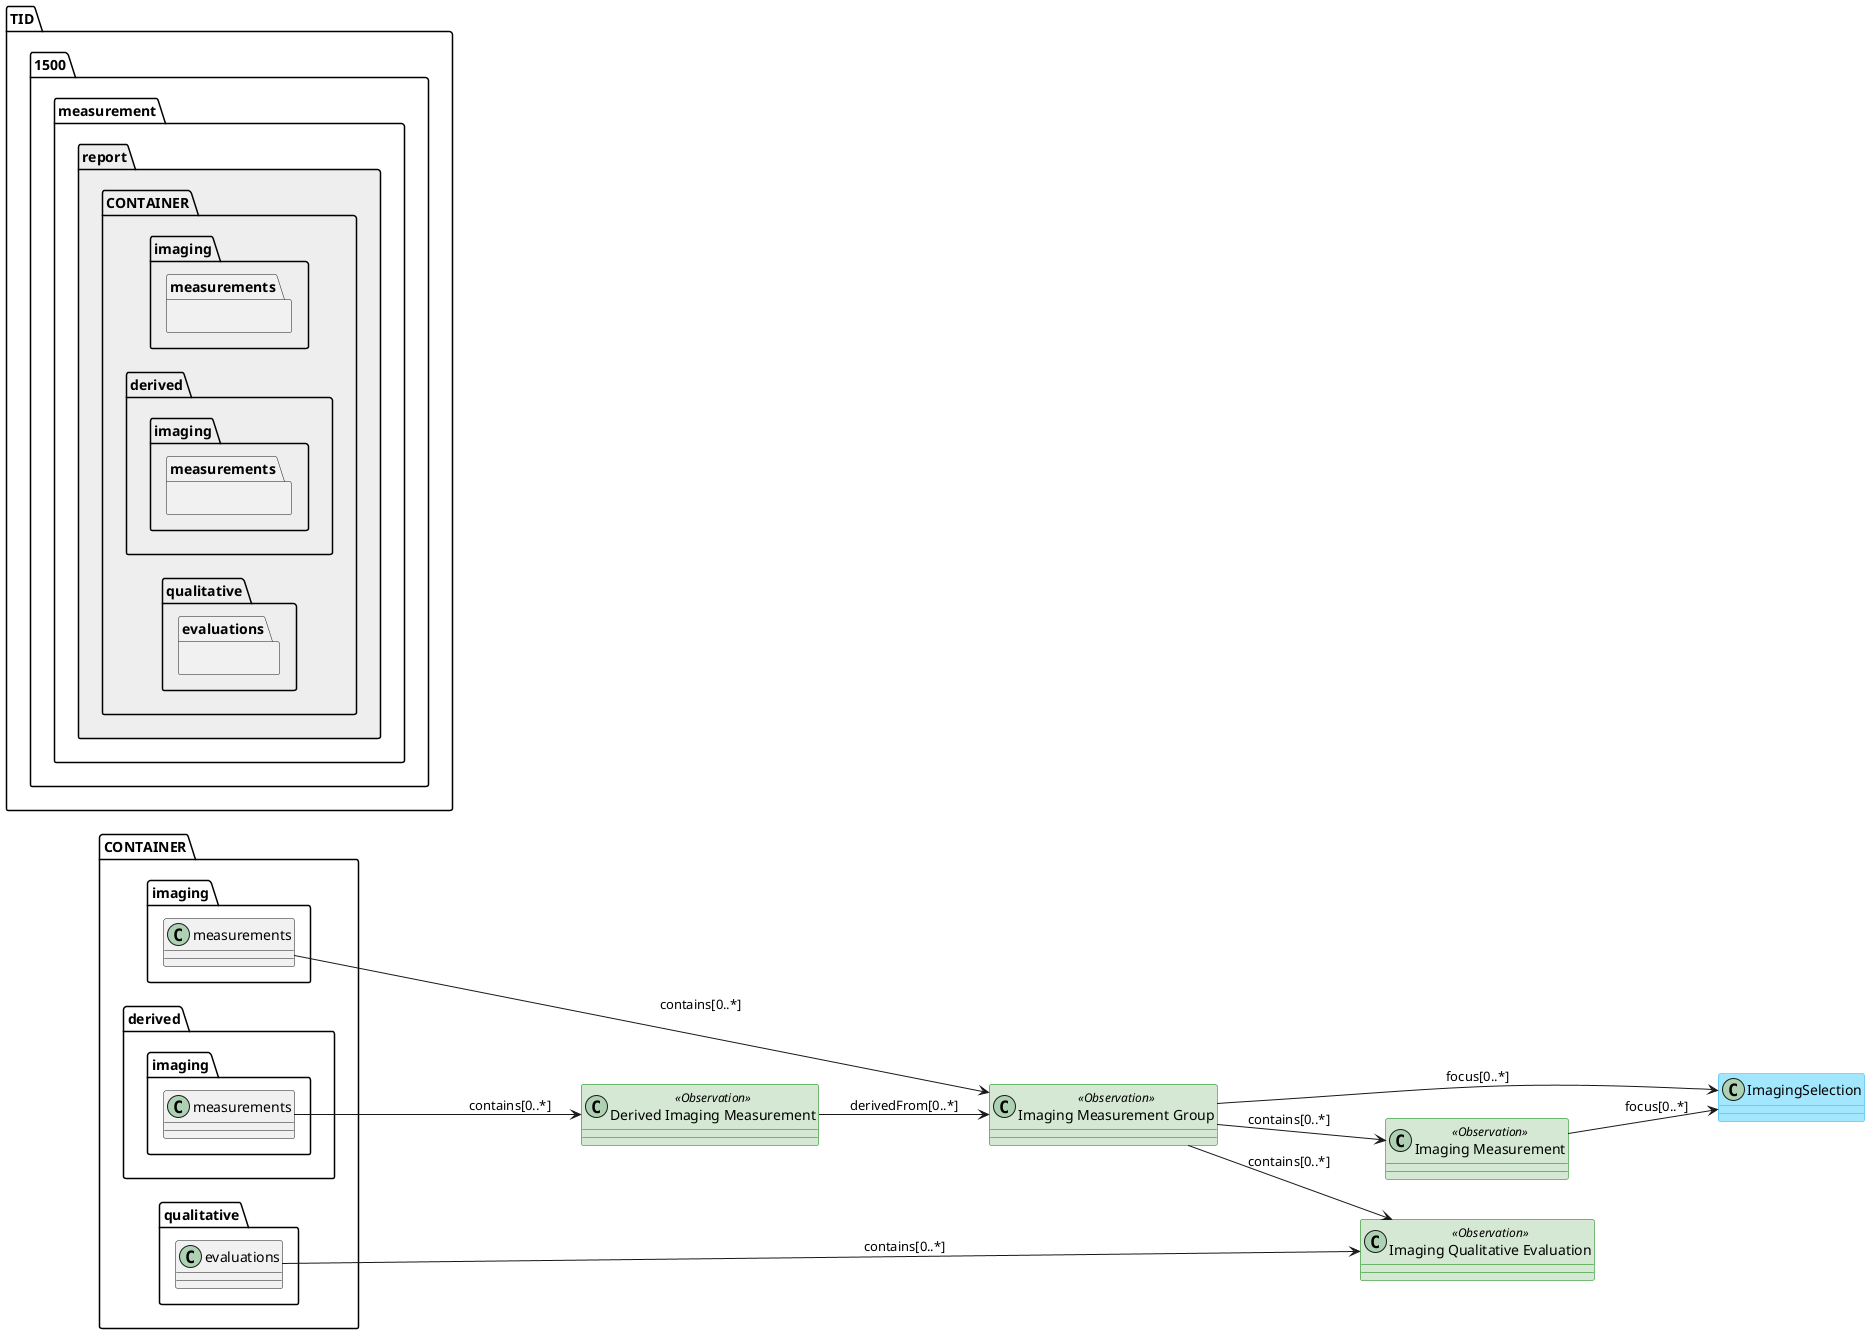 @startuml architecture
left to right direction

class "Imaging Measurement Group" as ImagingMeasurementGroup <<Observation>> #d5e8d4 ##green
class "Imaging Measurement" as ImagingMeasurement <<Observation>> #d5e8d4 ##green
class "Derived Imaging Measurement" as DerivedImagingMeasurement <<Observation>> #d5e8d4 ##green
class "Imaging Qualitative Evaluation" as ImagingQualitativeEvaluation <<Observation>> #d5e8d4 ##green

class ImagingSelection #a3e7ff ##34b1eb


package TID.1500.measurement.report #EEEEEE {
    package CONTAINER.imaging.measurements {
    }
    package CONTAINER.derived.imaging.measurements {
    }
    package CONTAINER.qualitative.evaluations {
    }
}

CONTAINER.imaging.measurements --> ImagingMeasurementGroup : contains[0..*]
CONTAINER.derived.imaging.measurements --> DerivedImagingMeasurement : contains[0..*]
CONTAINER.qualitative.evaluations --> ImagingQualitativeEvaluation : contains[0..*]

ImagingMeasurementGroup --> ImagingMeasurement : contains[0..*]
ImagingMeasurementGroup --> ImagingQualitativeEvaluation : contains[0..*]
DerivedImagingMeasurement --> ImagingMeasurementGroup : derivedFrom[0..*]

ImagingMeasurement --> ImagingSelection: focus[0..*]
ImagingMeasurementGroup --> ImagingSelection: focus[0..*]
@enduml
